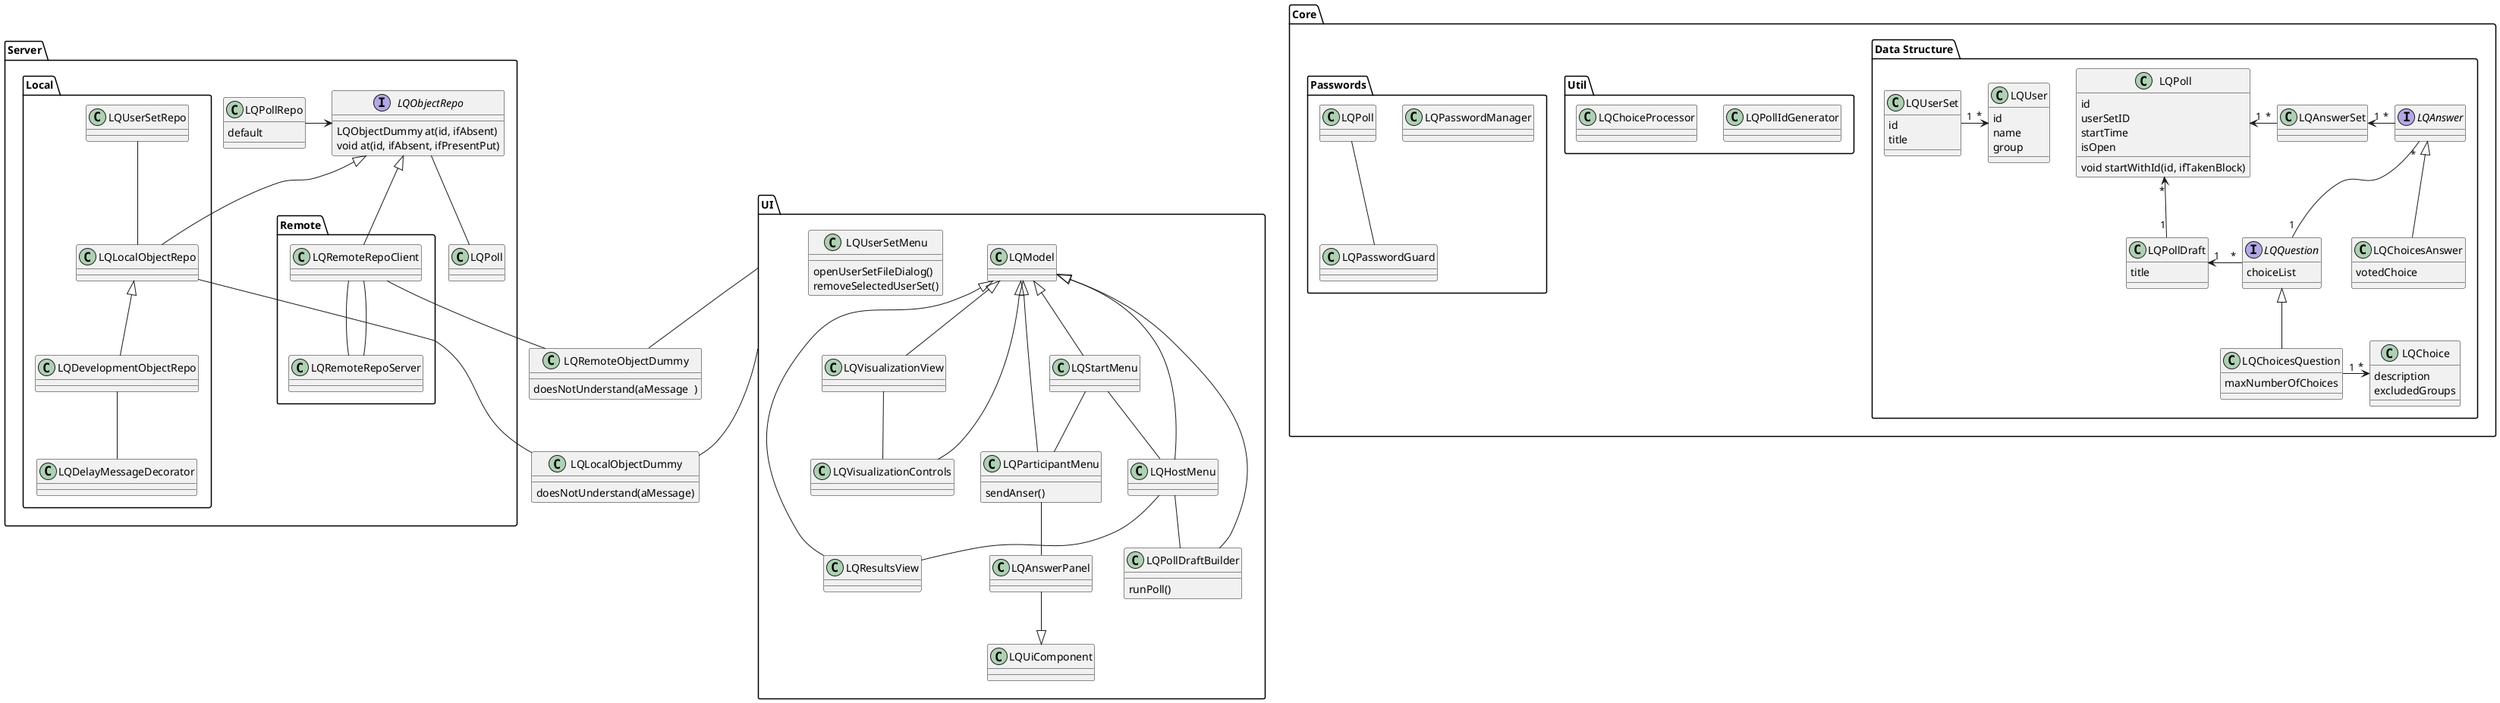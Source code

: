 @startuml "Structure of Liquid"
' class LQDraftStore

package Server {
    package Local {
        class LQLocalObjectRepo
        LQUserSetRepo -- LQLocalObjectRepo
        class LQDevelopmentObjectRepo
        class LQDelayMessageDecorator
        LQLocalObjectRepo <|-- LQDevelopmentObjectRepo
        ' LQDelayMessageDecorator -- LQLocalObjectDummy
        LQDevelopmentObjectRepo -- LQDelayMessageDecorator
    }
    package Remote {
        class LQRemoteRepoClient
        class LQRemoteRepoServer
        LQRemoteRepoClient -- LQRemoteRepoServer
        LQRemoteRepoServer -- LQRemoteRepoClient
    }
    interface LQObjectRepo {
        LQObjectDummy at(id, ifAbsent)
        void at(id, ifAbsent, ifPresentPut)
    }
    LQObjectRepo <|-- LQRemoteRepoClient
    LQObjectRepo <|-- LQLocalObjectRepo

    class LQPollRepo {
        default
    }
    LQObjectRepo -- LQPoll
    LQPollRepo -> LQObjectRepo
}

class LQLocalObjectDummy {
    doesNotUnderstand(aMessage)
}
UI -- LQRemoteObjectDummy
LQRemoteRepoClient -- LQRemoteObjectDummy
UI -- LQLocalObjectDummy
LQLocalObjectRepo -- LQLocalObjectDummy
class LQRemoteObjectDummy {
    doesNotUnderstand(aMessage  )
}
LQRemoteObjectDummy -[hidden]- LQLocalObjectDummy

package Core {
  package "Data Structure" {
    class LQPoll  {
        id
        userSetID
        startTime
        isOpen
        void startWithId(id, ifTakenBlock)
    }
    LQPoll "*" <- "1" LQPollDraft
    class LQPollDraft {
        title
    }
    class LQAnswerSet
    LQPoll "1" <- "*" LQAnswerSet
    LQAnswerSet "1" <- "*" LQAnswer
    interface LQAnswer
    class LQChoicesAnswer {
        votedChoice
    }
    LQAnswer <|-- LQChoicesAnswer

    interface LQQuestion {
        choiceList
    }
    ' I chose * instead of 1 bc datastructure is there
    LQPollDraft "1" <- "*" LQQuestion
    class LQChoicesQuestion  {
        maxNumberOfChoices
    }
    LQQuestion <|-- LQChoicesQuestion
    LQAnswer "*" -- "1" LQQuestion
    class LQChoice {
      description
      excludedGroups
    }
    LQChoicesQuestion "1" -> "*" LQChoice
    class LQUser {
      id
      name
      group
    }
    class LQUserSet {
      id
      title
    }
    LQUserSet "1" -> "*" LQUser
  }

  package Util {
    class LQPollIdGenerator {}
    class LQChoiceProcessor {}
  }
  
  package Passwords {
    class LQPasswordManager{}
    class LQPasswordGuard{}
    LQPoll -- LQPasswordGuard
  }
}

package UI {
    class LQModel
    class LQUserSetMenu {
      openUserSetFileDialog()
      removeSelectedUserSet()
    }
    class LQHostMenu
    LQModel <|-- LQHostMenu
    class LQStartMenu
    LQModel <|-- LQStartMenu
    LQModel <|-- LQVisualizationControls
    LQModel <|-- LQVisualizationView
    LQVisualizationView -- LQVisualizationControls
    class LQResultsView
    LQModel <|-- LQResultsView
    class LQParticipantMenu {
        sendAnser()
    }
    LQParticipantMenu --|> LQModel
    class LQPollDraftBuilder {
        runPoll()
    }
    LQPollDraftBuilder --|> LQModel

    LQStartMenu -- LQHostMenu
    LQStartMenu -- LQParticipantMenu
    LQHostMenu -- LQResultsView
    LQHostMenu -- LQPollDraftBuilder

    class LQUiComponent
    class LQAnswerPanel
    LQAnswerPanel --|> LQUiComponent
    LQParticipantMenu -- LQAnswerPanel

}

@enduml
